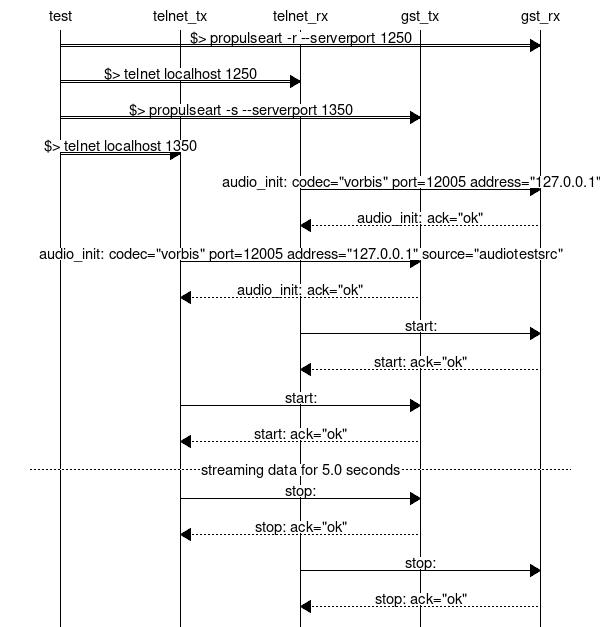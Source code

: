 
msc
{        
    test, telnet_tx, telnet_rx, gst_tx, gst_rx;
    
test:>gst_rx [label="$> propulseart -r --serverport 1250"];
test:>telnet_rx [label="$> telnet localhost 1250"];
test:>gst_tx [label="$> propulseart -s --serverport 1350"];
test:>telnet_tx [label="$> telnet localhost 1350"];
telnet_rx=>gst_rx [label="audio_init: codec=\"vorbis\" port=12005 address=\"127.0.0.1\""];
gst_rx>>telnet_rx [label="audio_init: ack=\"ok\""];
telnet_tx=>gst_tx [label="audio_init: codec=\"vorbis\" port=12005 address=\"127.0.0.1\" source=\"audiotestsrc\""];
gst_tx>>telnet_tx [label="audio_init: ack=\"ok\""];
telnet_rx=>gst_rx [label="start:"];
gst_rx>>telnet_rx [label="start: ack=\"ok\""];
telnet_tx=>gst_tx [label="start:"];
gst_tx>>telnet_tx [label="start: ack=\"ok\""];
---  [ label = "streaming data for 5.0 seconds"]; 
telnet_tx=>gst_tx [label="stop:"];
gst_tx>>telnet_tx [label="stop: ack=\"ok\""];
telnet_rx=>gst_rx [label="stop:"];
gst_rx>>telnet_rx [label="stop: ack=\"ok\""];

}